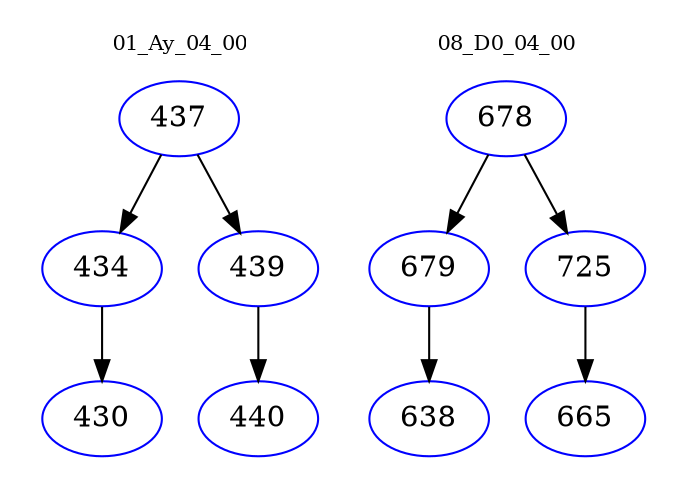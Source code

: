 digraph{
subgraph cluster_0 {
color = white
label = "01_Ay_04_00";
fontsize=10;
T0_437 [label="437", color="blue"]
T0_437 -> T0_434 [color="black"]
T0_434 [label="434", color="blue"]
T0_434 -> T0_430 [color="black"]
T0_430 [label="430", color="blue"]
T0_437 -> T0_439 [color="black"]
T0_439 [label="439", color="blue"]
T0_439 -> T0_440 [color="black"]
T0_440 [label="440", color="blue"]
}
subgraph cluster_1 {
color = white
label = "08_D0_04_00";
fontsize=10;
T1_678 [label="678", color="blue"]
T1_678 -> T1_679 [color="black"]
T1_679 [label="679", color="blue"]
T1_679 -> T1_638 [color="black"]
T1_638 [label="638", color="blue"]
T1_678 -> T1_725 [color="black"]
T1_725 [label="725", color="blue"]
T1_725 -> T1_665 [color="black"]
T1_665 [label="665", color="blue"]
}
}
